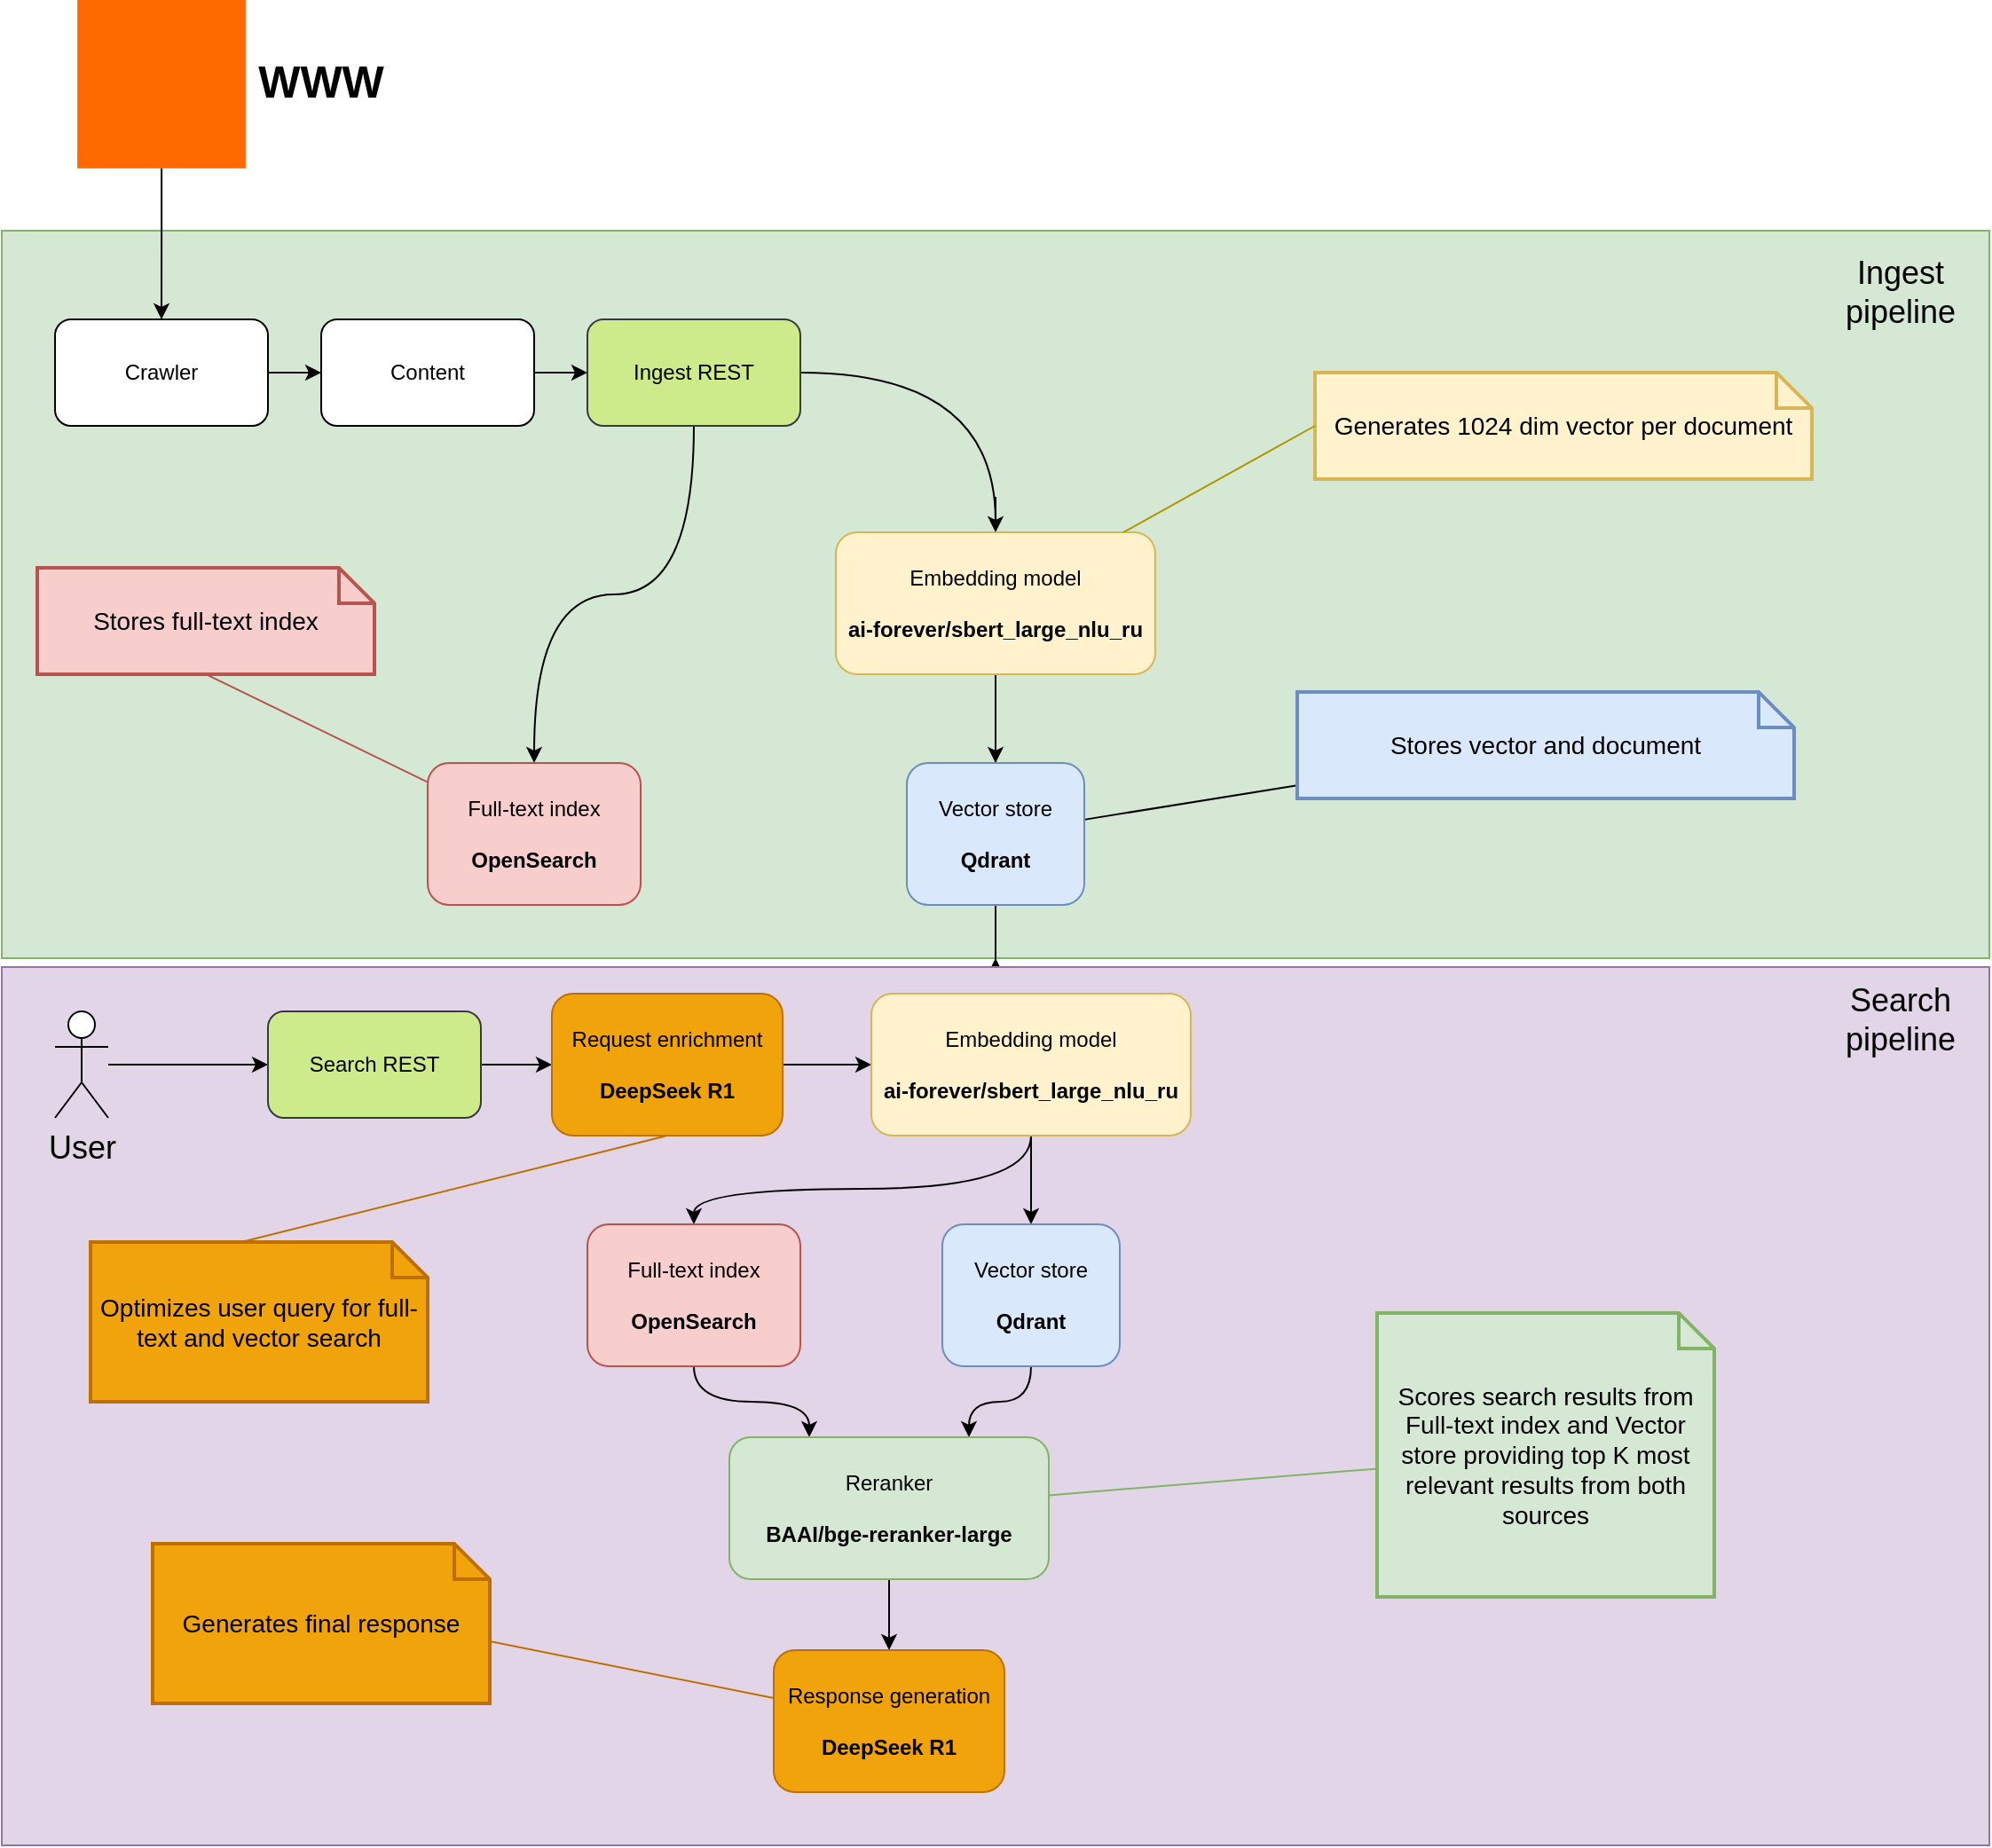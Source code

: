 <mxfile version="26.2.14">
  <diagram id="kiocB90ICxm_qH9nah3X" name="Página-1">
    <mxGraphModel dx="2066" dy="1103" grid="1" gridSize="10" guides="1" tooltips="1" connect="1" arrows="1" fold="1" page="1" pageScale="1" pageWidth="827" pageHeight="1169" math="0" shadow="0">
      <root>
        <mxCell id="0" />
        <mxCell id="1" parent="0" />
        <mxCell id="d3tKizKuyBzAI5u4n5Wl-7" value="" style="rounded=0;whiteSpace=wrap;html=1;fillColor=#d5e8d4;strokeColor=#82b366;" vertex="1" parent="1">
          <mxGeometry x="10" y="170" width="1120" height="410" as="geometry" />
        </mxCell>
        <mxCell id="d3tKizKuyBzAI5u4n5Wl-9" style="edgeStyle=orthogonalEdgeStyle;rounded=0;orthogonalLoop=1;jettySize=auto;html=1;entryX=0;entryY=0.5;entryDx=0;entryDy=0;" edge="1" parent="1" source="d3tKizKuyBzAI5u4n5Wl-1" target="d3tKizKuyBzAI5u4n5Wl-3">
          <mxGeometry relative="1" as="geometry" />
        </mxCell>
        <mxCell id="d3tKizKuyBzAI5u4n5Wl-1" value="Content" style="rounded=1;whiteSpace=wrap;html=1;" vertex="1" parent="1">
          <mxGeometry x="190" y="220" width="120" height="60" as="geometry" />
        </mxCell>
        <mxCell id="d3tKizKuyBzAI5u4n5Wl-8" style="edgeStyle=orthogonalEdgeStyle;rounded=0;orthogonalLoop=1;jettySize=auto;html=1;entryX=0;entryY=0.5;entryDx=0;entryDy=0;" edge="1" parent="1" source="d3tKizKuyBzAI5u4n5Wl-2" target="d3tKizKuyBzAI5u4n5Wl-1">
          <mxGeometry relative="1" as="geometry" />
        </mxCell>
        <mxCell id="d3tKizKuyBzAI5u4n5Wl-2" value="Crawler" style="rounded=1;whiteSpace=wrap;html=1;" vertex="1" parent="1">
          <mxGeometry x="40" y="220" width="120" height="60" as="geometry" />
        </mxCell>
        <mxCell id="d3tKizKuyBzAI5u4n5Wl-10" style="edgeStyle=orthogonalEdgeStyle;rounded=0;orthogonalLoop=1;jettySize=auto;html=1;entryX=0.5;entryY=0;entryDx=0;entryDy=0;curved=1;" edge="1" parent="1" source="d3tKizKuyBzAI5u4n5Wl-3" target="d3tKizKuyBzAI5u4n5Wl-5">
          <mxGeometry relative="1" as="geometry" />
        </mxCell>
        <mxCell id="d3tKizKuyBzAI5u4n5Wl-11" style="edgeStyle=orthogonalEdgeStyle;rounded=0;orthogonalLoop=1;jettySize=auto;html=1;curved=1;" edge="1" parent="1" source="d3tKizKuyBzAI5u4n5Wl-3" target="d3tKizKuyBzAI5u4n5Wl-4">
          <mxGeometry relative="1" as="geometry" />
        </mxCell>
        <mxCell id="d3tKizKuyBzAI5u4n5Wl-3" value="Ingest REST" style="rounded=1;whiteSpace=wrap;html=1;fillColor=#cdeb8b;strokeColor=#36393d;" vertex="1" parent="1">
          <mxGeometry x="340" y="220" width="120" height="60" as="geometry" />
        </mxCell>
        <mxCell id="d3tKizKuyBzAI5u4n5Wl-4" value="Full-text index&lt;div&gt;&lt;br&gt;&lt;div&gt;&lt;b&gt;OpenSearch&lt;/b&gt;&lt;/div&gt;&lt;/div&gt;" style="rounded=1;whiteSpace=wrap;html=1;fillColor=#f8cecc;strokeColor=#b85450;" vertex="1" parent="1">
          <mxGeometry x="250" y="470" width="120" height="80" as="geometry" />
        </mxCell>
        <mxCell id="d3tKizKuyBzAI5u4n5Wl-12" style="edgeStyle=orthogonalEdgeStyle;rounded=0;orthogonalLoop=1;jettySize=auto;html=1;" edge="1" parent="1" source="d3tKizKuyBzAI5u4n5Wl-5" target="d3tKizKuyBzAI5u4n5Wl-6">
          <mxGeometry relative="1" as="geometry" />
        </mxCell>
        <mxCell id="d3tKizKuyBzAI5u4n5Wl-38" style="edgeStyle=orthogonalEdgeStyle;rounded=0;orthogonalLoop=1;jettySize=auto;html=1;" edge="1" parent="1" source="d3tKizKuyBzAI5u4n5Wl-5" target="d3tKizKuyBzAI5u4n5Wl-7">
          <mxGeometry relative="1" as="geometry" />
        </mxCell>
        <mxCell id="d3tKizKuyBzAI5u4n5Wl-5" value="Embedding model&lt;div&gt;&lt;br&gt;&lt;div&gt;&lt;b&gt;ai-forever/sbert_large_nlu_ru&lt;/b&gt;&lt;/div&gt;&lt;/div&gt;" style="rounded=1;whiteSpace=wrap;html=1;fillColor=#fff2cc;strokeColor=#d6b656;" vertex="1" parent="1">
          <mxGeometry x="480" y="340" width="180" height="80" as="geometry" />
        </mxCell>
        <mxCell id="d3tKizKuyBzAI5u4n5Wl-41" style="rounded=0;orthogonalLoop=1;jettySize=auto;html=1;endArrow=none;startFill=0;" edge="1" parent="1" source="d3tKizKuyBzAI5u4n5Wl-6" target="d3tKizKuyBzAI5u4n5Wl-40">
          <mxGeometry relative="1" as="geometry" />
        </mxCell>
        <mxCell id="d3tKizKuyBzAI5u4n5Wl-6" value="Vector store&lt;div&gt;&lt;br&gt;&lt;div&gt;&lt;b&gt;Qdrant&lt;/b&gt;&lt;/div&gt;&lt;/div&gt;" style="rounded=1;whiteSpace=wrap;html=1;fillColor=#dae8fc;strokeColor=#6c8ebf;" vertex="1" parent="1">
          <mxGeometry x="520" y="470" width="100" height="80" as="geometry" />
        </mxCell>
        <mxCell id="d3tKizKuyBzAI5u4n5Wl-13" value="Ingest pipeline" style="text;html=1;align=center;verticalAlign=middle;whiteSpace=wrap;rounded=0;fontSize=18;" vertex="1" parent="1">
          <mxGeometry x="1050" y="190" width="60" height="30" as="geometry" />
        </mxCell>
        <mxCell id="d3tKizKuyBzAI5u4n5Wl-17" style="edgeStyle=orthogonalEdgeStyle;rounded=0;orthogonalLoop=1;jettySize=auto;html=1;entryX=0.5;entryY=0;entryDx=0;entryDy=0;" edge="1" parent="1" source="d3tKizKuyBzAI5u4n5Wl-15" target="d3tKizKuyBzAI5u4n5Wl-2">
          <mxGeometry relative="1" as="geometry" />
        </mxCell>
        <mxCell id="d3tKizKuyBzAI5u4n5Wl-15" value="" style="points=[];aspect=fixed;html=1;align=center;shadow=0;dashed=0;fillColor=#FF6A00;strokeColor=none;shape=mxgraph.alibaba_cloud.webplus_web_app_service;" vertex="1" parent="1">
          <mxGeometry x="52.55" y="40" width="94.9" height="94.9" as="geometry" />
        </mxCell>
        <mxCell id="d3tKizKuyBzAI5u4n5Wl-18" value="WWW" style="text;html=1;align=center;verticalAlign=middle;whiteSpace=wrap;rounded=0;fontSize=25;fontStyle=1;fontColor=#000000;" vertex="1" parent="1">
          <mxGeometry x="160" y="70" width="60" height="30" as="geometry" />
        </mxCell>
        <mxCell id="d3tKizKuyBzAI5u4n5Wl-19" value="" style="rounded=0;whiteSpace=wrap;html=1;fillColor=#e1d5e7;strokeColor=#9673a6;" vertex="1" parent="1">
          <mxGeometry x="10" y="585" width="1120" height="495" as="geometry" />
        </mxCell>
        <mxCell id="d3tKizKuyBzAI5u4n5Wl-20" value="Search pipeline" style="text;html=1;align=center;verticalAlign=middle;whiteSpace=wrap;rounded=0;fontSize=18;" vertex="1" parent="1">
          <mxGeometry x="1050" y="600" width="60" height="30" as="geometry" />
        </mxCell>
        <mxCell id="d3tKizKuyBzAI5u4n5Wl-23" style="edgeStyle=orthogonalEdgeStyle;rounded=0;orthogonalLoop=1;jettySize=auto;html=1;entryX=0;entryY=0.5;entryDx=0;entryDy=0;" edge="1" parent="1" source="d3tKizKuyBzAI5u4n5Wl-21" target="d3tKizKuyBzAI5u4n5Wl-22">
          <mxGeometry relative="1" as="geometry" />
        </mxCell>
        <mxCell id="d3tKizKuyBzAI5u4n5Wl-21" value="User" style="shape=umlActor;verticalLabelPosition=bottom;verticalAlign=top;html=1;outlineConnect=0;fontSize=18;" vertex="1" parent="1">
          <mxGeometry x="40" y="610" width="30" height="60" as="geometry" />
        </mxCell>
        <mxCell id="d3tKizKuyBzAI5u4n5Wl-25" style="edgeStyle=orthogonalEdgeStyle;rounded=0;orthogonalLoop=1;jettySize=auto;html=1;entryX=0;entryY=0.5;entryDx=0;entryDy=0;" edge="1" parent="1" source="d3tKizKuyBzAI5u4n5Wl-22" target="d3tKizKuyBzAI5u4n5Wl-24">
          <mxGeometry relative="1" as="geometry" />
        </mxCell>
        <mxCell id="d3tKizKuyBzAI5u4n5Wl-22" value="Search REST" style="rounded=1;whiteSpace=wrap;html=1;fillColor=#cdeb8b;strokeColor=#36393d;" vertex="1" parent="1">
          <mxGeometry x="160" y="610" width="120" height="60" as="geometry" />
        </mxCell>
        <mxCell id="d3tKizKuyBzAI5u4n5Wl-27" style="edgeStyle=orthogonalEdgeStyle;rounded=0;orthogonalLoop=1;jettySize=auto;html=1;entryX=0;entryY=0.5;entryDx=0;entryDy=0;" edge="1" parent="1" source="d3tKizKuyBzAI5u4n5Wl-24" target="d3tKizKuyBzAI5u4n5Wl-26">
          <mxGeometry relative="1" as="geometry" />
        </mxCell>
        <mxCell id="d3tKizKuyBzAI5u4n5Wl-24" value="Request enrichment&lt;div&gt;&lt;br&gt;&lt;/div&gt;&lt;div&gt;&lt;b&gt;DeepSeek R1&lt;/b&gt;&lt;/div&gt;" style="rounded=1;whiteSpace=wrap;html=1;fillColor=#f0a30a;fontColor=#000000;strokeColor=#BD7000;" vertex="1" parent="1">
          <mxGeometry x="320" y="600" width="130" height="80" as="geometry" />
        </mxCell>
        <mxCell id="d3tKizKuyBzAI5u4n5Wl-30" style="edgeStyle=orthogonalEdgeStyle;rounded=0;orthogonalLoop=1;jettySize=auto;html=1;curved=1;" edge="1" parent="1" source="d3tKizKuyBzAI5u4n5Wl-26" target="d3tKizKuyBzAI5u4n5Wl-28">
          <mxGeometry relative="1" as="geometry">
            <Array as="points">
              <mxPoint x="590" y="710" />
              <mxPoint x="400" y="710" />
            </Array>
          </mxGeometry>
        </mxCell>
        <mxCell id="d3tKizKuyBzAI5u4n5Wl-31" style="edgeStyle=orthogonalEdgeStyle;rounded=0;orthogonalLoop=1;jettySize=auto;html=1;curved=1;" edge="1" parent="1" source="d3tKizKuyBzAI5u4n5Wl-26" target="d3tKizKuyBzAI5u4n5Wl-29">
          <mxGeometry relative="1" as="geometry" />
        </mxCell>
        <mxCell id="d3tKizKuyBzAI5u4n5Wl-26" value="Embedding model&lt;div&gt;&lt;br&gt;&lt;div&gt;&lt;b&gt;ai-forever/sbert_large_nlu_ru&lt;/b&gt;&lt;/div&gt;&lt;/div&gt;" style="rounded=1;whiteSpace=wrap;html=1;fillColor=#fff2cc;strokeColor=#d6b656;" vertex="1" parent="1">
          <mxGeometry x="500" y="600" width="180" height="80" as="geometry" />
        </mxCell>
        <mxCell id="d3tKizKuyBzAI5u4n5Wl-33" style="edgeStyle=orthogonalEdgeStyle;rounded=0;orthogonalLoop=1;jettySize=auto;html=1;entryX=0.25;entryY=0;entryDx=0;entryDy=0;curved=1;" edge="1" parent="1" source="d3tKizKuyBzAI5u4n5Wl-28" target="d3tKizKuyBzAI5u4n5Wl-32">
          <mxGeometry relative="1" as="geometry" />
        </mxCell>
        <mxCell id="d3tKizKuyBzAI5u4n5Wl-28" value="Full-text index&lt;div&gt;&lt;br&gt;&lt;div&gt;&lt;b&gt;OpenSearch&lt;/b&gt;&lt;/div&gt;&lt;/div&gt;" style="rounded=1;whiteSpace=wrap;html=1;fillColor=#f8cecc;strokeColor=#b85450;" vertex="1" parent="1">
          <mxGeometry x="340" y="730" width="120" height="80" as="geometry" />
        </mxCell>
        <mxCell id="d3tKizKuyBzAI5u4n5Wl-34" style="edgeStyle=orthogonalEdgeStyle;rounded=0;orthogonalLoop=1;jettySize=auto;html=1;entryX=0.75;entryY=0;entryDx=0;entryDy=0;curved=1;" edge="1" parent="1" source="d3tKizKuyBzAI5u4n5Wl-29" target="d3tKizKuyBzAI5u4n5Wl-32">
          <mxGeometry relative="1" as="geometry" />
        </mxCell>
        <mxCell id="d3tKizKuyBzAI5u4n5Wl-29" value="Vector store&lt;div&gt;&lt;br&gt;&lt;div&gt;&lt;b&gt;Qdrant&lt;/b&gt;&lt;/div&gt;&lt;/div&gt;" style="rounded=1;whiteSpace=wrap;html=1;fillColor=#dae8fc;strokeColor=#6c8ebf;" vertex="1" parent="1">
          <mxGeometry x="540" y="730" width="100" height="80" as="geometry" />
        </mxCell>
        <mxCell id="d3tKizKuyBzAI5u4n5Wl-36" style="edgeStyle=orthogonalEdgeStyle;rounded=0;orthogonalLoop=1;jettySize=auto;html=1;entryX=0.5;entryY=0;entryDx=0;entryDy=0;" edge="1" parent="1" source="d3tKizKuyBzAI5u4n5Wl-32" target="d3tKizKuyBzAI5u4n5Wl-35">
          <mxGeometry relative="1" as="geometry" />
        </mxCell>
        <mxCell id="d3tKizKuyBzAI5u4n5Wl-49" style="rounded=0;orthogonalLoop=1;jettySize=auto;html=1;endArrow=none;startFill=0;fillColor=#d5e8d4;strokeColor=#82b366;" edge="1" parent="1" source="d3tKizKuyBzAI5u4n5Wl-32" target="d3tKizKuyBzAI5u4n5Wl-48">
          <mxGeometry relative="1" as="geometry" />
        </mxCell>
        <mxCell id="d3tKizKuyBzAI5u4n5Wl-32" value="Reranker&lt;div&gt;&lt;br&gt;&lt;div&gt;&lt;b&gt;BAAI/bge-reranker-large&lt;/b&gt;&lt;/div&gt;&lt;/div&gt;" style="rounded=1;whiteSpace=wrap;html=1;fillColor=#d5e8d4;strokeColor=#82b366;" vertex="1" parent="1">
          <mxGeometry x="420" y="850" width="180" height="80" as="geometry" />
        </mxCell>
        <mxCell id="d3tKizKuyBzAI5u4n5Wl-35" value="Response generation&lt;div&gt;&lt;br&gt;&lt;/div&gt;&lt;div&gt;&lt;b&gt;DeepSeek R1&lt;/b&gt;&lt;/div&gt;" style="rounded=1;whiteSpace=wrap;html=1;fillColor=#f0a30a;fontColor=#000000;strokeColor=#BD7000;" vertex="1" parent="1">
          <mxGeometry x="445" y="970" width="130" height="80" as="geometry" />
        </mxCell>
        <mxCell id="d3tKizKuyBzAI5u4n5Wl-37" value="Generates 1024 dim vector per document" style="shape=note;strokeWidth=2;fontSize=14;size=20;whiteSpace=wrap;html=1;fillColor=#fff2cc;strokeColor=#d6b656;fontColor=#000000;" vertex="1" parent="1">
          <mxGeometry x="750" y="250" width="280" height="60" as="geometry" />
        </mxCell>
        <mxCell id="d3tKizKuyBzAI5u4n5Wl-39" style="rounded=0;orthogonalLoop=1;jettySize=auto;html=1;entryX=0;entryY=0.5;entryDx=0;entryDy=0;entryPerimeter=0;endArrow=none;startFill=0;fillColor=#e3c800;strokeColor=#B09500;" edge="1" parent="1" source="d3tKizKuyBzAI5u4n5Wl-5" target="d3tKizKuyBzAI5u4n5Wl-37">
          <mxGeometry relative="1" as="geometry" />
        </mxCell>
        <mxCell id="d3tKizKuyBzAI5u4n5Wl-40" value="Stores vector and document" style="shape=note;strokeWidth=2;fontSize=14;size=20;whiteSpace=wrap;html=1;fillColor=#dae8fc;strokeColor=#6c8ebf;" vertex="1" parent="1">
          <mxGeometry x="740" y="430" width="280" height="60" as="geometry" />
        </mxCell>
        <mxCell id="d3tKizKuyBzAI5u4n5Wl-42" value="Stores full-text index" style="shape=note;strokeWidth=2;fontSize=14;size=20;whiteSpace=wrap;html=1;fillColor=#f8cecc;strokeColor=#b85450;" vertex="1" parent="1">
          <mxGeometry x="30" y="360" width="190" height="60" as="geometry" />
        </mxCell>
        <mxCell id="d3tKizKuyBzAI5u4n5Wl-43" style="rounded=0;orthogonalLoop=1;jettySize=auto;html=1;entryX=0.5;entryY=1;entryDx=0;entryDy=0;entryPerimeter=0;endArrow=none;startFill=0;fillColor=#f8cecc;strokeColor=#b85450;" edge="1" parent="1" source="d3tKizKuyBzAI5u4n5Wl-4" target="d3tKizKuyBzAI5u4n5Wl-42">
          <mxGeometry relative="1" as="geometry" />
        </mxCell>
        <mxCell id="d3tKizKuyBzAI5u4n5Wl-45" style="rounded=0;orthogonalLoop=1;jettySize=auto;html=1;entryX=0.5;entryY=1;entryDx=0;entryDy=0;endArrow=none;startFill=0;fillColor=#f0a30a;strokeColor=#BD7000;exitX=0;exitY=0;exitDx=85;exitDy=0;exitPerimeter=0;" edge="1" parent="1" source="d3tKizKuyBzAI5u4n5Wl-44" target="d3tKizKuyBzAI5u4n5Wl-24">
          <mxGeometry relative="1" as="geometry" />
        </mxCell>
        <mxCell id="d3tKizKuyBzAI5u4n5Wl-44" value="Optimizes user query for full-text and vector search" style="shape=note;strokeWidth=2;fontSize=14;size=20;whiteSpace=wrap;html=1;fillColor=#f0a30a;strokeColor=#BD7000;fontColor=#000000;" vertex="1" parent="1">
          <mxGeometry x="60" y="740" width="190" height="90" as="geometry" />
        </mxCell>
        <mxCell id="d3tKizKuyBzAI5u4n5Wl-46" value="Generates final response" style="shape=note;strokeWidth=2;fontSize=14;size=20;whiteSpace=wrap;html=1;fillColor=#f0a30a;strokeColor=#BD7000;fontColor=#000000;" vertex="1" parent="1">
          <mxGeometry x="95" y="910" width="190" height="90" as="geometry" />
        </mxCell>
        <mxCell id="d3tKizKuyBzAI5u4n5Wl-47" style="rounded=0;orthogonalLoop=1;jettySize=auto;html=1;entryX=0;entryY=0;entryDx=190;entryDy=55;entryPerimeter=0;endArrow=none;startFill=0;fillColor=#f0a30a;strokeColor=#BD7000;" edge="1" parent="1" source="d3tKizKuyBzAI5u4n5Wl-35" target="d3tKizKuyBzAI5u4n5Wl-46">
          <mxGeometry relative="1" as="geometry" />
        </mxCell>
        <mxCell id="d3tKizKuyBzAI5u4n5Wl-48" value="Scores search results from Full-text index and Vector store providing top K most relevant results from both sources" style="shape=note;strokeWidth=2;fontSize=14;size=20;whiteSpace=wrap;html=1;fillColor=#d5e8d4;strokeColor=#82b366;" vertex="1" parent="1">
          <mxGeometry x="785" y="780" width="190" height="160" as="geometry" />
        </mxCell>
      </root>
    </mxGraphModel>
  </diagram>
</mxfile>
